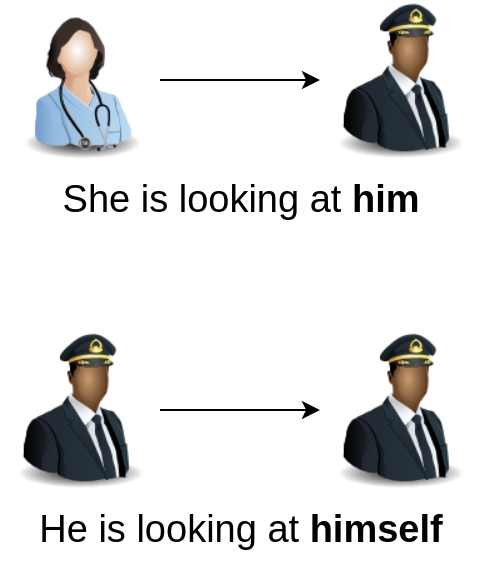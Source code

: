 <mxfile version="21.5.1" type="device">
  <diagram name="Page-1" id="l6zAZxGB9lnI53-IS9UO">
    <mxGraphModel dx="778" dy="831" grid="1" gridSize="10" guides="1" tooltips="1" connect="1" arrows="1" fold="1" page="1" pageScale="1" pageWidth="827" pageHeight="1169" math="0" shadow="0">
      <root>
        <mxCell id="0" />
        <mxCell id="1" parent="0" />
        <mxCell id="mjke86piDlk2fOg6fMRR-3" style="edgeStyle=orthogonalEdgeStyle;rounded=0;orthogonalLoop=1;jettySize=auto;html=1;" edge="1" parent="1" source="mjke86piDlk2fOg6fMRR-1" target="mjke86piDlk2fOg6fMRR-2">
          <mxGeometry relative="1" as="geometry" />
        </mxCell>
        <mxCell id="mjke86piDlk2fOg6fMRR-1" value="" style="image;html=1;image=img/lib/clip_art/people/Nurse_Woman_128x128.png" vertex="1" parent="1">
          <mxGeometry x="200" y="340" width="80" height="80" as="geometry" />
        </mxCell>
        <mxCell id="mjke86piDlk2fOg6fMRR-2" value="" style="image;html=1;image=img/lib/clip_art/people/Pilot_Man_Black_128x128.png" vertex="1" parent="1">
          <mxGeometry x="360" y="340" width="80" height="80" as="geometry" />
        </mxCell>
        <mxCell id="mjke86piDlk2fOg6fMRR-4" value="&lt;span style=&quot;font-weight: normal; font-size: 19px;&quot;&gt;She is looking at &lt;/span&gt;him" style="text;html=1;align=center;verticalAlign=middle;resizable=0;points=[];autosize=1;strokeColor=none;fillColor=none;fontStyle=1;fontSize=19;" vertex="1" parent="1">
          <mxGeometry x="220" y="420" width="200" height="40" as="geometry" />
        </mxCell>
        <mxCell id="mjke86piDlk2fOg6fMRR-7" value="" style="image;html=1;image=img/lib/clip_art/people/Pilot_Man_Black_128x128.png" vertex="1" parent="1">
          <mxGeometry x="360" y="505" width="80" height="80" as="geometry" />
        </mxCell>
        <mxCell id="mjke86piDlk2fOg6fMRR-8" value="&lt;span style=&quot;font-weight: normal; font-size: 19px;&quot;&gt;He is looking at &lt;/span&gt;himself" style="text;html=1;align=center;verticalAlign=middle;resizable=0;points=[];autosize=1;strokeColor=none;fillColor=none;fontStyle=1;fontSize=19;" vertex="1" parent="1">
          <mxGeometry x="205" y="585" width="230" height="40" as="geometry" />
        </mxCell>
        <mxCell id="mjke86piDlk2fOg6fMRR-10" style="edgeStyle=orthogonalEdgeStyle;rounded=0;orthogonalLoop=1;jettySize=auto;html=1;" edge="1" parent="1" source="mjke86piDlk2fOg6fMRR-9" target="mjke86piDlk2fOg6fMRR-7">
          <mxGeometry relative="1" as="geometry" />
        </mxCell>
        <mxCell id="mjke86piDlk2fOg6fMRR-9" value="" style="image;html=1;image=img/lib/clip_art/people/Pilot_Man_Black_128x128.png" vertex="1" parent="1">
          <mxGeometry x="200" y="505" width="80" height="80" as="geometry" />
        </mxCell>
      </root>
    </mxGraphModel>
  </diagram>
</mxfile>
